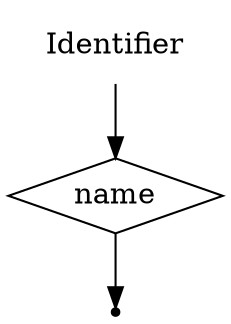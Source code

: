 digraph Identifier {
  start [label="Identifier" shape=plaintext];
  A [label="name" shape=diamond];
  end [label="" shape=point];
  start -> A;
  A -> end;
}